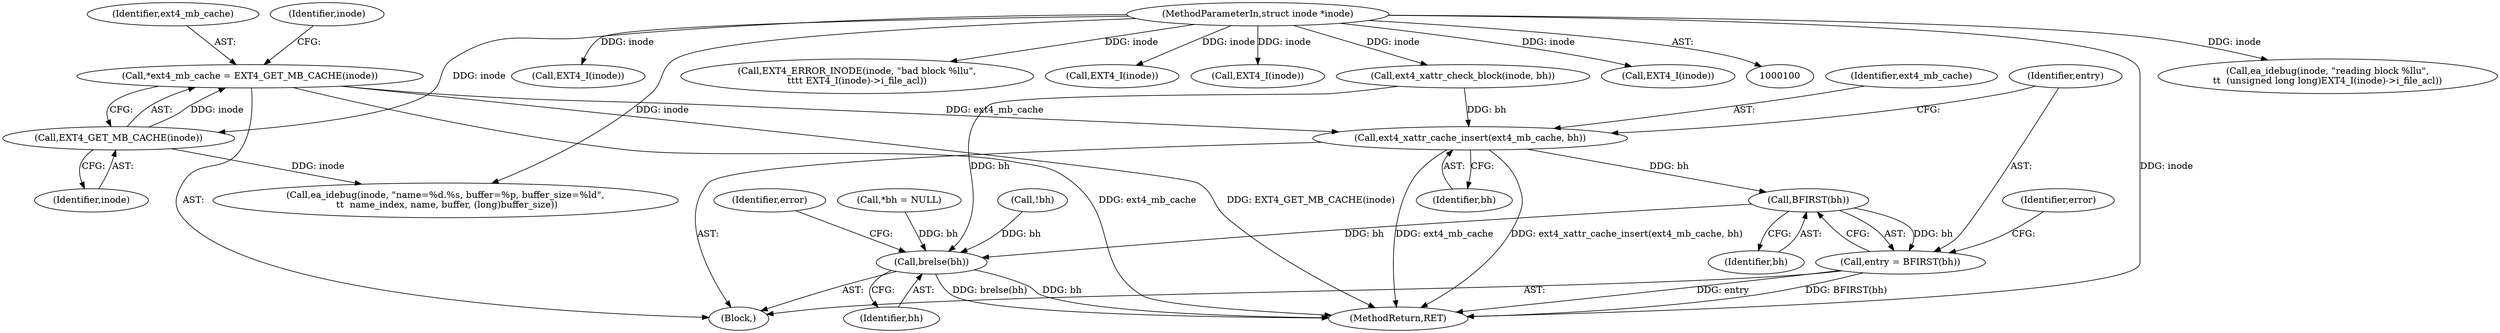 digraph "0_linux_82939d7999dfc1f1998c4b1c12e2f19edbdff272_1@pointer" {
"1000115" [label="(Call,*ext4_mb_cache = EXT4_GET_MB_CACHE(inode))"];
"1000117" [label="(Call,EXT4_GET_MB_CACHE(inode))"];
"1000101" [label="(MethodParameterIn,struct inode *inode)"];
"1000193" [label="(Call,ext4_xattr_cache_insert(ext4_mb_cache, bh))"];
"1000198" [label="(Call,BFIRST(bh))"];
"1000196" [label="(Call,entry = BFIRST(bh))"];
"1000253" [label="(Call,brelse(bh))"];
"1000195" [label="(Identifier,bh)"];
"1000199" [label="(Identifier,bh)"];
"1000117" [label="(Call,EXT4_GET_MB_CACHE(inode))"];
"1000118" [label="(Identifier,inode)"];
"1000116" [label="(Identifier,ext4_mb_cache)"];
"1000119" [label="(Call,ea_idebug(inode, \"name=%d.%s, buffer=%p, buffer_size=%ld\",\n \t\t  name_index, name, buffer, (long)buffer_size))"];
"1000159" [label="(Call,!bh)"];
"1000194" [label="(Identifier,ext4_mb_cache)"];
"1000139" [label="(Call,ea_idebug(inode, \"reading block %llu\",\n\t\t  (unsigned long long)EXT4_I(inode)->i_file_acl))"];
"1000198" [label="(Call,BFIRST(bh))"];
"1000196" [label="(Call,entry = BFIRST(bh))"];
"1000145" [label="(Call,EXT4_I(inode))"];
"1000197" [label="(Identifier,entry)"];
"1000254" [label="(Identifier,bh)"];
"1000193" [label="(Call,ext4_xattr_cache_insert(ext4_mb_cache, bh))"];
"1000256" [label="(Identifier,error)"];
"1000257" [label="(MethodReturn,RET)"];
"1000181" [label="(Call,EXT4_ERROR_INODE(inode, \"bad block %llu\",\n\t\t\t\t EXT4_I(inode)->i_file_acl))"];
"1000135" [label="(Call,EXT4_I(inode))"];
"1000101" [label="(MethodParameterIn,struct inode *inode)"];
"1000155" [label="(Call,EXT4_I(inode))"];
"1000185" [label="(Call,EXT4_I(inode))"];
"1000106" [label="(Block,)"];
"1000176" [label="(Call,ext4_xattr_check_block(inode, bh))"];
"1000120" [label="(Identifier,inode)"];
"1000201" [label="(Identifier,error)"];
"1000253" [label="(Call,brelse(bh))"];
"1000108" [label="(Call,*bh = NULL)"];
"1000115" [label="(Call,*ext4_mb_cache = EXT4_GET_MB_CACHE(inode))"];
"1000115" -> "1000106"  [label="AST: "];
"1000115" -> "1000117"  [label="CFG: "];
"1000116" -> "1000115"  [label="AST: "];
"1000117" -> "1000115"  [label="AST: "];
"1000120" -> "1000115"  [label="CFG: "];
"1000115" -> "1000257"  [label="DDG: ext4_mb_cache"];
"1000115" -> "1000257"  [label="DDG: EXT4_GET_MB_CACHE(inode)"];
"1000117" -> "1000115"  [label="DDG: inode"];
"1000115" -> "1000193"  [label="DDG: ext4_mb_cache"];
"1000117" -> "1000118"  [label="CFG: "];
"1000118" -> "1000117"  [label="AST: "];
"1000101" -> "1000117"  [label="DDG: inode"];
"1000117" -> "1000119"  [label="DDG: inode"];
"1000101" -> "1000100"  [label="AST: "];
"1000101" -> "1000257"  [label="DDG: inode"];
"1000101" -> "1000119"  [label="DDG: inode"];
"1000101" -> "1000135"  [label="DDG: inode"];
"1000101" -> "1000139"  [label="DDG: inode"];
"1000101" -> "1000145"  [label="DDG: inode"];
"1000101" -> "1000155"  [label="DDG: inode"];
"1000101" -> "1000176"  [label="DDG: inode"];
"1000101" -> "1000181"  [label="DDG: inode"];
"1000101" -> "1000185"  [label="DDG: inode"];
"1000193" -> "1000106"  [label="AST: "];
"1000193" -> "1000195"  [label="CFG: "];
"1000194" -> "1000193"  [label="AST: "];
"1000195" -> "1000193"  [label="AST: "];
"1000197" -> "1000193"  [label="CFG: "];
"1000193" -> "1000257"  [label="DDG: ext4_mb_cache"];
"1000193" -> "1000257"  [label="DDG: ext4_xattr_cache_insert(ext4_mb_cache, bh)"];
"1000176" -> "1000193"  [label="DDG: bh"];
"1000193" -> "1000198"  [label="DDG: bh"];
"1000198" -> "1000196"  [label="AST: "];
"1000198" -> "1000199"  [label="CFG: "];
"1000199" -> "1000198"  [label="AST: "];
"1000196" -> "1000198"  [label="CFG: "];
"1000198" -> "1000196"  [label="DDG: bh"];
"1000198" -> "1000253"  [label="DDG: bh"];
"1000196" -> "1000106"  [label="AST: "];
"1000197" -> "1000196"  [label="AST: "];
"1000201" -> "1000196"  [label="CFG: "];
"1000196" -> "1000257"  [label="DDG: entry"];
"1000196" -> "1000257"  [label="DDG: BFIRST(bh)"];
"1000253" -> "1000106"  [label="AST: "];
"1000253" -> "1000254"  [label="CFG: "];
"1000254" -> "1000253"  [label="AST: "];
"1000256" -> "1000253"  [label="CFG: "];
"1000253" -> "1000257"  [label="DDG: brelse(bh)"];
"1000253" -> "1000257"  [label="DDG: bh"];
"1000176" -> "1000253"  [label="DDG: bh"];
"1000159" -> "1000253"  [label="DDG: bh"];
"1000108" -> "1000253"  [label="DDG: bh"];
}
